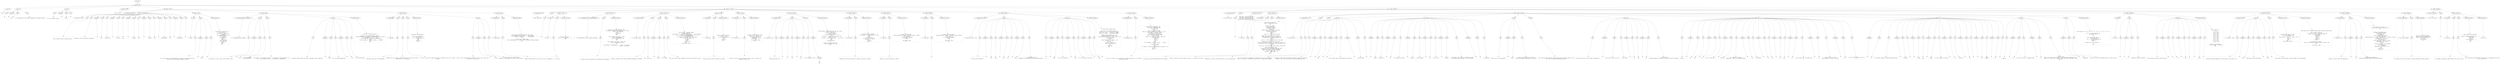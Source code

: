 digraph lpegNode {

node [fontname=Helvetica]
edge [style=dashed]

doc_0 [label="doc - 647"]


doc_0 -> { section_1}
{rank=same; section_1}

section_1 [label="section: 1-602"]


// END RANK doc_0

section_1 -> { header_2 prose_3 prose_4 codeblock_5 section_6 section_7 section_8 section_9}
{rank=same; header_2 prose_3 prose_4 codeblock_5 section_6 section_7 section_8 section_9}

header_2 [label="1 : Core"]

prose_3 [label="prose"]

prose_4 [label="prose"]

codeblock_5 [label="code block 8-10"]

section_6 [label="section: 13-94"]

section_7 [label="section: 111-322"]

section_8 [label="section: 360-588"]

section_9 [label="section: 603-605"]


// END RANK section_1

header_2 -> leaf_10
leaf_10  [color=Gray,shape=rectangle,fontname=Inconsolata,label="* Core"]
// END RANK header_2

prose_3 -> { raw_11 prespace_12 literal_13 raw_14}
{rank=same; raw_11 prespace_12 literal_13 raw_14}

raw_11 [label="raw"]

prespace_12 [label="prespace"]

literal_13 [label="literal"]

raw_14 [label="raw"]


// END RANK prose_3

raw_11 -> leaf_15
leaf_15  [color=Gray,shape=rectangle,fontname=Inconsolata,label="
"]
// END RANK raw_11

prespace_12 -> leaf_16
leaf_16  [color=Gray,shape=rectangle,fontname=Inconsolata,label=""]
// END RANK prespace_12

literal_13 -> leaf_17
leaf_17  [color=Gray,shape=rectangle,fontname=Inconsolata,label="core"]
// END RANK literal_13

raw_14 -> leaf_18
leaf_18  [color=Gray,shape=rectangle,fontname=Inconsolata,label=" is for tampering with the global namespace and standard libraries.
"]
// END RANK raw_14

prose_4 -> { raw_19 prespace_20 literal_21 raw_22}
{rank=same; raw_19 prespace_20 literal_21 raw_22}

raw_19 [label="raw"]

prespace_20 [label="prespace"]

literal_21 [label="literal"]

raw_22 [label="raw"]


// END RANK prose_4

raw_19 -> leaf_23
leaf_23  [color=Gray,shape=rectangle,fontname=Inconsolata,label="
It will eventually land in"]
// END RANK raw_19

prespace_20 -> leaf_24
leaf_24  [color=Gray,shape=rectangle,fontname=Inconsolata,label=" "]
// END RANK prespace_20

literal_21 -> leaf_25
leaf_25  [color=Gray,shape=rectangle,fontname=Inconsolata,label="pylon"]
// END RANK literal_21

raw_22 -> leaf_26
leaf_26  [color=Gray,shape=rectangle,fontname=Inconsolata,label=".
"]
// END RANK raw_22

codeblock_5 -> leaf_27
leaf_27  [color=Gray,shape=rectangle,fontname=Inconsolata,label="local core = {}"]
// END RANK codeblock_5

section_6 -> { header_28 prose_29 prose_30 section_31 section_32 section_33 section_34}
{rank=same; header_28 prose_29 prose_30 section_31 section_32 section_33 section_34}

header_28 [label="2 : Meta Object Protocol"]

prose_29 [label="prose"]

prose_30 [label="prose"]

section_31 [label="section: 20-44"]

section_32 [label="section: 45-68"]

section_33 [label="section: 69-94"]

section_34 [label="section: 95-110"]


// END RANK section_6

header_28 -> leaf_35
leaf_35  [color=Gray,shape=rectangle,fontname=Inconsolata,label="** Meta Object Protocol"]
// END RANK header_28

prose_29 -> { raw_36}
{rank=same; raw_36}

raw_36 [label="raw"]


// END RANK prose_29

raw_36 -> leaf_37
leaf_37  [color=Gray,shape=rectangle,fontname=Inconsolata,label="

This is where we start to design Cluster.
"]
// END RANK raw_36

prose_30 -> { raw_38 prespace_39 literal_40 raw_41 prespace_42 literal_43 raw_44 prespace_45 literal_46 raw_47 prespace_48 literal_49 raw_50 prespace_51 literal_52 raw_53 prespace_54 literal_55 raw_56}
{rank=same; raw_38 prespace_39 literal_40 raw_41 prespace_42 literal_43 raw_44 prespace_45 literal_46 raw_47 prespace_48 literal_49 raw_50 prespace_51 literal_52 raw_53 prespace_54 literal_55 raw_56}

raw_38 [label="raw"]

prespace_39 [label="prespace"]

literal_40 [label="literal"]

raw_41 [label="raw"]

prespace_42 [label="prespace"]

literal_43 [label="literal"]

raw_44 [label="raw"]

prespace_45 [label="prespace"]

literal_46 [label="literal"]

raw_47 [label="raw"]

prespace_48 [label="prespace"]

literal_49 [label="literal"]

raw_50 [label="raw"]

prespace_51 [label="prespace"]

literal_52 [label="literal"]

raw_53 [label="raw"]

prespace_54 [label="prespace"]

literal_55 [label="literal"]

raw_56 [label="raw"]


// END RANK prose_30

raw_38 -> leaf_57
leaf_57  [color=Gray,shape=rectangle,fontname=Inconsolata,label="
We shorten a few of the common Lua keywords:"]
// END RANK raw_38

prespace_39 -> leaf_58
leaf_58  [color=Gray,shape=rectangle,fontname=Inconsolata,label=" "]
// END RANK prespace_39

literal_40 -> leaf_59
leaf_59  [color=Gray,shape=rectangle,fontname=Inconsolata,label="coro"]
// END RANK literal_40

raw_41 -> leaf_60
leaf_60  [color=Gray,shape=rectangle,fontname=Inconsolata,label=" rather than"]
// END RANK raw_41

prespace_42 -> leaf_61
leaf_61  [color=Gray,shape=rectangle,fontname=Inconsolata,label=" "]
// END RANK prespace_42

literal_43 -> leaf_62
leaf_62  [color=Gray,shape=rectangle,fontname=Inconsolata,label="coroutine"]
// END RANK literal_43

raw_44 -> leaf_63
leaf_63  [color=Gray,shape=rectangle,fontname=Inconsolata,label=",
and"]
// END RANK raw_44

prespace_45 -> leaf_64
leaf_64  [color=Gray,shape=rectangle,fontname=Inconsolata,label=" "]
// END RANK prespace_45

literal_46 -> leaf_65
leaf_65  [color=Gray,shape=rectangle,fontname=Inconsolata,label="getmeta"]
// END RANK literal_46

raw_47 -> leaf_66
leaf_66  [color=Gray,shape=rectangle,fontname=Inconsolata,label=" and"]
// END RANK raw_47

prespace_48 -> leaf_67
leaf_67  [color=Gray,shape=rectangle,fontname=Inconsolata,label=" "]
// END RANK prespace_48

literal_49 -> leaf_68
leaf_68  [color=Gray,shape=rectangle,fontname=Inconsolata,label="setmeta"]
// END RANK literal_49

raw_50 -> leaf_69
leaf_69  [color=Gray,shape=rectangle,fontname=Inconsolata,label=" over"]
// END RANK raw_50

prespace_51 -> leaf_70
leaf_70  [color=Gray,shape=rectangle,fontname=Inconsolata,label=" "]
// END RANK prespace_51

literal_52 -> leaf_71
leaf_71  [color=Gray,shape=rectangle,fontname=Inconsolata,label="getmetatable"]
// END RANK literal_52

raw_53 -> leaf_72
leaf_72  [color=Gray,shape=rectangle,fontname=Inconsolata,label=" and"]
// END RANK raw_53

prespace_54 -> leaf_73
leaf_73  [color=Gray,shape=rectangle,fontname=Inconsolata,label=" "]
// END RANK prespace_54

literal_55 -> leaf_74
leaf_74  [color=Gray,shape=rectangle,fontname=Inconsolata,label="setmetatable"]
// END RANK literal_55

raw_56 -> leaf_75
leaf_75  [color=Gray,shape=rectangle,fontname=Inconsolata,label=".
"]
// END RANK raw_56

section_31 -> { header_76 prose_77 codeblock_78}
{rank=same; header_76 prose_77 codeblock_78}

header_76 [label="3 : meta"]

prose_77 [label="prose"]

codeblock_78 [label="code block 25-42"]


// END RANK section_31

header_76 -> leaf_79
leaf_79  [color=Gray,shape=rectangle,fontname=Inconsolata,label="*** meta"]
// END RANK header_76

prose_77 -> { raw_80 prespace_81 literal_82 raw_83}
{rank=same; raw_80 prespace_81 literal_82 raw_83}

raw_80 [label="raw"]

prespace_81 [label="prespace"]

literal_82 [label="literal"]

raw_83 [label="raw"]


// END RANK prose_77

raw_80 -> leaf_84
leaf_84  [color=Gray,shape=rectangle,fontname=Inconsolata,label="

In my code there is a repeated pattern of use that is basic enough that I'm
entering it into the global namespace as simple"]
// END RANK raw_80

prespace_81 -> leaf_85
leaf_85  [color=Gray,shape=rectangle,fontname=Inconsolata,label=" "]
// END RANK prespace_81

literal_82 -> leaf_86
leaf_86  [color=Gray,shape=rectangle,fontname=Inconsolata,label="meta"]
// END RANK literal_82

raw_83 -> leaf_87
leaf_87  [color=Gray,shape=rectangle,fontname=Inconsolata,label=".
"]
// END RANK raw_83

codeblock_78 -> leaf_88
leaf_88  [color=Gray,shape=rectangle,fontname=Inconsolata,label="function core.meta(MT, tab)
   tab = tab or {}
   if MT and MT.__index then
      -- inherit
      return setmetatable(tab, MT)
   elseif MT then
      -- decorate
      MT.__index = MT
      return MT
   else
      -- new metatable
      local _M = tab
      _M.__index = _M
      return _M
   end
end"]
// END RANK codeblock_78

section_32 -> { header_89 prose_90 prose_91 prose_92 codeblock_93}
{rank=same; header_89 prose_90 prose_91 prose_92 codeblock_93}

header_89 [label="3 : hasmetamethod(tab, mmethod)"]

prose_90 [label="prose"]

prose_91 [label="prose"]

prose_92 [label="prose"]

codeblock_93 [label="code block 56-67"]


// END RANK section_32

header_89 -> leaf_94
leaf_94  [color=Gray,shape=rectangle,fontname=Inconsolata,label="*** hasmetamethod(tab, mmethod)"]
// END RANK header_89

prose_90 -> { raw_95 prespace_96 literal_97 raw_98}
{rank=same; raw_95 prespace_96 literal_97 raw_98}

raw_95 [label="raw"]

prespace_96 [label="prespace"]

literal_97 [label="literal"]

raw_98 [label="raw"]


// END RANK prose_90

raw_95 -> leaf_99
leaf_99  [color=Gray,shape=rectangle,fontname=Inconsolata,label="

The function of this is clear: given a table, return"]
// END RANK raw_95

prespace_96 -> leaf_100
leaf_100  [color=Gray,shape=rectangle,fontname=Inconsolata,label=" "]
// END RANK prespace_96

literal_97 -> leaf_101
leaf_101  [color=Gray,shape=rectangle,fontname=Inconsolata,label="true"]
// END RANK literal_97

raw_98 -> leaf_102
leaf_102  [color=Gray,shape=rectangle,fontname=Inconsolata,label=" if it can receive
a given metamethod.
"]
// END RANK raw_98

prose_91 -> { raw_103}
{rank=same; raw_103}

raw_103 [label="raw"]


// END RANK prose_91

raw_103 -> leaf_104
leaf_104  [color=Gray,shape=rectangle,fontname=Inconsolata,label="
The question is, how magical to make it. I'm going with \"slightly magical\" for
now.  You can leave off the \"__\" in checking for a metamethod.
"]
// END RANK raw_103

prose_92 -> { raw_105 prespace_106 literal_107 raw_108 prespace_109 literal_110 raw_111}
{rank=same; raw_105 prespace_106 literal_107 raw_108 prespace_109 literal_110 raw_111}

raw_105 [label="raw"]

prespace_106 [label="prespace"]

literal_107 [label="literal"]

raw_108 [label="raw"]

prespace_109 [label="prespace"]

literal_110 [label="literal"]

raw_111 [label="raw"]


// END RANK prose_92

raw_105 -> leaf_112
leaf_112  [color=Gray,shape=rectangle,fontname=Inconsolata,label="
A successful lookup returns the result, presumable truthy, otherwise"]
// END RANK raw_105

prespace_106 -> leaf_113
leaf_113  [color=Gray,shape=rectangle,fontname=Inconsolata,label=" "]
// END RANK prespace_106

literal_107 -> leaf_114
leaf_114  [color=Gray,shape=rectangle,fontname=Inconsolata,label="false"]
// END RANK literal_107

raw_108 -> leaf_115
leaf_115  [color=Gray,shape=rectangle,fontname=Inconsolata,label="
for a non-table argument and"]
// END RANK raw_108

prespace_109 -> leaf_116
leaf_116  [color=Gray,shape=rectangle,fontname=Inconsolata,label=" "]
// END RANK prespace_109

literal_110 -> leaf_117
leaf_117  [color=Gray,shape=rectangle,fontname=Inconsolata,label="nil"]
// END RANK literal_110

raw_111 -> leaf_118
leaf_118  [color=Gray,shape=rectangle,fontname=Inconsolata,label=" for a failed lookup.
"]
// END RANK raw_111

codeblock_93 -> leaf_119
leaf_119  [color=Gray,shape=rectangle,fontname=Inconsolata,label="local sub = assert(string.sub)

function core.hasmetamethod(tab, mmethod)
   assert(type(mmethod) == \"string\", \"metamethod must be a string\")
   if sub(mmethod,1,2) == \"__\" then
      return type(tab) == \"table\" and tab[mmethod]
   else
      return type(tab) == \"table\" and tab[\"__\" ..mmethod]
   end
end"]
// END RANK codeblock_93

section_33 -> { header_120 prose_121 prose_122 prose_123 codeblock_124 prose_125}
{rank=same; header_120 prose_121 prose_122 prose_123 codeblock_124 prose_125}

header_120 [label="3 : endow(Meta)"]

prose_121 [label="prose"]

prose_122 [label="prose"]

prose_123 [label="prose"]

codeblock_124 [label="code block 79-89"]

prose_125 [label="prose"]


// END RANK section_33

header_120 -> leaf_126
leaf_126  [color=Gray,shape=rectangle,fontname=Inconsolata,label="*** endow(Meta)"]
// END RANK header_120

prose_121 -> { raw_127}
{rank=same; raw_127}

raw_127 [label="raw"]


// END RANK prose_121

raw_127 -> leaf_128
leaf_128  [color=Gray,shape=rectangle,fontname=Inconsolata,label="

Performs a thick copy of the metatable.
"]
// END RANK raw_127

prose_122 -> { raw_129}
{rank=same; raw_129}

raw_129 [label="raw"]


// END RANK prose_122

raw_129 -> leaf_130
leaf_130  [color=Gray,shape=rectangle,fontname=Inconsolata,label="
Because this will include __index and the like, this folds an level of
indirection out of inheritance.
"]
// END RANK raw_129

prose_123 -> { raw_131}
{rank=same; raw_131}

raw_131 [label="raw"]


// END RANK prose_123

raw_131 -> leaf_132
leaf_132  [color=Gray,shape=rectangle,fontname=Inconsolata,label="
I plan to use this with Nodes when I make a single base class for a complex
Grammar.
"]
// END RANK raw_131

codeblock_124 -> leaf_133
leaf_133  [color=Gray,shape=rectangle,fontname=Inconsolata,label="local pairs = assert(pairs)

function core.endow(Meta)
   local MC = {}
   for k, v in pairs(Meta) do
      MC[k] = v
   end
   return MC
end"]
// END RANK codeblock_124

prose_125 -> { raw_134 prespace_135 literal_136 raw_137}
{rank=same; raw_134 prespace_135 literal_136 raw_137}

raw_134 [label="raw"]

prespace_135 [label="prespace"]

literal_136 [label="literal"]

raw_137 [label="raw"]


// END RANK prose_125

raw_134 -> leaf_138
leaf_138  [color=Gray,shape=rectangle,fontname=Inconsolata,label="
That's just a shallow clone, the subtlety is that if the __index was a
self-table, it now points to"]
// END RANK raw_134

prespace_135 -> leaf_139
leaf_139  [color=Gray,shape=rectangle,fontname=Inconsolata,label=" "]
// END RANK prespace_135

literal_136 -> leaf_140
leaf_140  [color=Gray,shape=rectangle,fontname=Inconsolata,label="Meta"]
// END RANK literal_136

raw_137 -> leaf_141
leaf_141  [color=Gray,shape=rectangle,fontname=Inconsolata,label=", while if Meta was created through
endowment or inheritance it's now out of the picture.
"]
// END RANK raw_137

section_34 -> { header_142 prose_143 codeblock_144}
{rank=same; header_142 prose_143 codeblock_144}

header_142 [label="3 : readOnly(tab)"]

prose_143 [label="prose"]

codeblock_144 [label="code block 99-108"]


// END RANK section_34

header_142 -> leaf_145
leaf_145  [color=Gray,shape=rectangle,fontname=Inconsolata,label="*** readOnly(tab)"]
// END RANK header_142

prose_143 -> { raw_146}
{rank=same; raw_146}

raw_146 [label="raw"]


// END RANK prose_143

raw_146 -> leaf_147
leaf_147  [color=Gray,shape=rectangle,fontname=Inconsolata,label="

Makes a table read-only, will throw an error if assigned to.
"]
// END RANK raw_146

codeblock_144 -> leaf_148
leaf_148  [color=Gray,shape=rectangle,fontname=Inconsolata,label="local function RO_M__newindex(tab, key, value)
   error(\"attempt to write value `\" .. tostring(value)
         .. \"` to read-only table slot `.\" .. tostring(key) .. \"`\")
end

function core.readOnly(tab)
   return setmetatable({}, {__index = tab, __newindex = RO_M__newindex})
end"]
// END RANK codeblock_144

section_7 -> { header_149 prose_150 section_151 section_152 section_153 section_154 section_155 section_156 section_157 section_158 section_159 section_160 section_161}
{rank=same; header_149 prose_150 section_151 section_152 section_153 section_154 section_155 section_156 section_157 section_158 section_159 section_160 section_161}

header_149 [label="2 : Table extensions"]

prose_150 [label="prose"]

section_151 [label="section: 113-123"]

section_152 [label="section: 124-152"]

section_153 [label="section: 153-178"]

section_154 [label="section: 179-193"]

section_155 [label="section: 194-210"]

section_156 [label="section: 211-239"]

section_157 [label="section: 240-257"]

section_158 [label="section: 258-274"]

section_159 [label="section: 275-289"]

section_160 [label="section: 290-322"]

section_161 [label="section: 323-359"]


// END RANK section_7

header_149 -> leaf_162
leaf_162  [color=Gray,shape=rectangle,fontname=Inconsolata,label="** Table extensions"]
// END RANK header_149

prose_150 -> { raw_163}
{rank=same; raw_163}

raw_163 [label="raw"]


// END RANK prose_150

raw_163 -> leaf_164
leaf_164  [color=Gray,shape=rectangle,fontname=Inconsolata,label="
"]
// END RANK raw_163

section_151 -> { header_165 prose_166 codeblock_167}
{rank=same; header_165 prose_166 codeblock_167}

header_165 [label="3 : pack(...)"]

prose_166 [label="prose"]

codeblock_167 [label="code block 117-121"]


// END RANK section_151

header_165 -> leaf_168
leaf_168  [color=Gray,shape=rectangle,fontname=Inconsolata,label="*** pack(...)"]
// END RANK header_165

prose_166 -> { raw_169}
{rank=same; raw_169}

raw_169 [label="raw"]


// END RANK prose_166

raw_169 -> leaf_170
leaf_170  [color=Gray,shape=rectangle,fontname=Inconsolata,label="

A 5.2 shim.
"]
// END RANK raw_169

codeblock_167 -> leaf_171
leaf_171  [color=Gray,shape=rectangle,fontname=Inconsolata,label="function core.pack(...)
   return { n = select('#', ...), ... }
end"]
// END RANK codeblock_167

section_152 -> { header_172 prose_173 codeblock_174}
{rank=same; header_172 prose_173 codeblock_174}

header_172 [label="3 : hasfield(field, tab) & hasfield.field(tab)"]

prose_173 [label="prose"]

codeblock_174 [label="code block 129-150"]


// END RANK section_152

header_172 -> leaf_175
leaf_175  [color=Gray,shape=rectangle,fontname=Inconsolata,label="*** hasfield(field, tab) & hasfield.field(tab)"]
// END RANK header_172

prose_173 -> { raw_176}
{rank=same; raw_176}

raw_176 [label="raw"]


// END RANK prose_173

raw_176 -> leaf_177
leaf_177  [color=Gray,shape=rectangle,fontname=Inconsolata,label="


A nicety which can be used both for predication and assignment.
"]
// END RANK raw_176

codeblock_174 -> leaf_178
leaf_178  [color=Gray,shape=rectangle,fontname=Inconsolata,label="local function _hasfield(field, tab)
   if type(tab) == \"table\" and tab[field] ~= nil then
      return true, tab[field]
   else
      return false
   end
end

local function _hf__index(_, field)
   return function(tab)
      return _hasfield(field, tab)
   end
end

local function _hf__call(_, field, tab)
   return _hasfield(field, tab)
end

core.hasfield = setmetatable({}, { __index = _hf__index,
                                   __call  = _hf__call })"]
// END RANK codeblock_174

section_153 -> { header_179 prose_180 prose_181 prose_182 codeblock_183}
{rank=same; header_179 prose_180 prose_181 prose_182 codeblock_183}

header_179 [label="3 : clone(tab, depth)"]

prose_180 [label="prose"]

prose_181 [label="prose"]

prose_182 [label="prose"]

codeblock_183 [label="code block 161-176"]


// END RANK section_153

header_179 -> leaf_184
leaf_184  [color=Gray,shape=rectangle,fontname=Inconsolata,label="*** clone(tab, depth)"]
// END RANK header_179

prose_180 -> { raw_185}
{rank=same; raw_185}

raw_185 [label="raw"]


// END RANK prose_180

raw_185 -> leaf_186
leaf_186  [color=Gray,shape=rectangle,fontname=Inconsolata,label="

Performs a shallow clone of table, attaching metatable if available.
"]
// END RANK raw_185

prose_181 -> { raw_187 prespace_188 literal_189 raw_190}
{rank=same; raw_187 prespace_188 literal_189 raw_190}

raw_187 [label="raw"]

prespace_188 [label="prespace"]

literal_189 [label="literal"]

raw_190 [label="raw"]


// END RANK prose_181

raw_187 -> leaf_191
leaf_191  [color=Gray,shape=rectangle,fontname=Inconsolata,label="
Will recurse to"]
// END RANK raw_187

prespace_188 -> leaf_192
leaf_192  [color=Gray,shape=rectangle,fontname=Inconsolata,label=" "]
// END RANK prespace_188

literal_189 -> leaf_193
leaf_193  [color=Gray,shape=rectangle,fontname=Inconsolata,label="depth"]
// END RANK literal_189

raw_190 -> leaf_194
leaf_194  [color=Gray,shape=rectangle,fontname=Inconsolata,label=" if provided.
"]
// END RANK raw_190

prose_182 -> { raw_195}
{rank=same; raw_195}

raw_195 [label="raw"]


// END RANK prose_182

raw_195 -> leaf_196
leaf_196  [color=Gray,shape=rectangle,fontname=Inconsolata,label="
This will unroll circular references, which may not be what you want.
"]
// END RANK raw_195

codeblock_183 -> leaf_197
leaf_197  [color=Gray,shape=rectangle,fontname=Inconsolata,label="local function _clone(tab, depth)
   depth = depth or 1
   assert(depth > 0, \"depth must be positive \" .. tostring(depth))
   local _M = getmetatable(tab)
   local clone = _M and setmetatable({}, _M) or {}
   for k,v in pairs(tab) do
      if depth > 1 and type(v) == \"table\" then
        v = _clone(v, depth - 1)
      end
      clone[k] = v
   end
   return clone
end
core.clone = _clone"]
// END RANK codeblock_183

section_154 -> { header_198 prose_199 codeblock_200}
{rank=same; header_198 prose_199 codeblock_200}

header_198 [label="3 : arrayof(tab)"]

prose_199 [label="prose"]

codeblock_200 [label="code block 183-191"]


// END RANK section_154

header_198 -> leaf_201
leaf_201  [color=Gray,shape=rectangle,fontname=Inconsolata,label="*** arrayof(tab)"]
// END RANK header_198

prose_199 -> { raw_202}
{rank=same; raw_202}

raw_202 [label="raw"]


// END RANK prose_199

raw_202 -> leaf_203
leaf_203  [color=Gray,shape=rectangle,fontname=Inconsolata,label="

Clones and returns the array portion of a table.
"]
// END RANK raw_202

codeblock_200 -> leaf_204
leaf_204  [color=Gray,shape=rectangle,fontname=Inconsolata,label="function core.arrayof(tab)
   local arr = {}
   for i,v in ipairs(tab) do
      arr[i] = v
   end
   return arr
end"]
// END RANK codeblock_200

section_155 -> { header_205 prose_206 codeblock_207}
{rank=same; header_205 prose_206 codeblock_207}

header_205 [label="3 : collect(iter, ...)"]

prose_206 [label="prose"]

codeblock_207 [label="code block 199-208"]


// END RANK section_155

header_205 -> leaf_208
leaf_208  [color=Gray,shape=rectangle,fontname=Inconsolata,label="*** collect(iter, ...)"]
// END RANK header_205

prose_206 -> { raw_209}
{rank=same; raw_209}

raw_209 [label="raw"]


// END RANK prose_206

raw_209 -> leaf_210
leaf_210  [color=Gray,shape=rectangle,fontname=Inconsolata,label="

  Collects and returns up to two tables of values, given an iterator and
arguments to pass to it.
"]
// END RANK raw_209

codeblock_207 -> leaf_211
leaf_211  [color=Gray,shape=rectangle,fontname=Inconsolata,label="function core.collect(iter, tab)
   local k_tab, v_tab = {}, {}
   for k, v in iter(tab) do
      k_tab[#k_tab + 1] = k
      v_tab[#v_tab + 1] = v
   end
   return k_tab, v_tab
end"]
// END RANK codeblock_207

section_156 -> { header_212 prose_213 structure_214 codeblock_215}
{rank=same; header_212 prose_213 structure_214 codeblock_215}

header_212 [label="3 : select(tab, key)"]

prose_213 [label="prose"]

structure_214 [label="structure"]

codeblock_215 [label="code block 219-237"]


// END RANK section_156

header_212 -> leaf_216
leaf_216  [color=Gray,shape=rectangle,fontname=Inconsolata,label="*** select(tab, key)"]
// END RANK header_212

prose_213 -> { raw_217 prespace_218 literal_219 raw_220 prespace_221 literal_222 raw_223}
{rank=same; raw_217 prespace_218 literal_219 raw_220 prespace_221 literal_222 raw_223}

raw_217 [label="raw"]

prespace_218 [label="prespace"]

literal_219 [label="literal"]

raw_220 [label="raw"]

prespace_221 [label="prespace"]

literal_222 [label="literal"]

raw_223 [label="raw"]


// END RANK prose_213

raw_217 -> leaf_224
leaf_224  [color=Gray,shape=rectangle,fontname=Inconsolata,label="

Recursively return all"]
// END RANK raw_217

prespace_218 -> leaf_225
leaf_225  [color=Gray,shape=rectangle,fontname=Inconsolata,label=" "]
// END RANK prespace_218

literal_219 -> leaf_226
leaf_226  [color=Gray,shape=rectangle,fontname=Inconsolata,label="v"]
// END RANK literal_219

raw_220 -> leaf_227
leaf_227  [color=Gray,shape=rectangle,fontname=Inconsolata,label=" for"]
// END RANK raw_220

prespace_221 -> leaf_228
leaf_228  [color=Gray,shape=rectangle,fontname=Inconsolata,label=" "]
// END RANK prespace_221

literal_222 -> leaf_229
leaf_229  [color=Gray,shape=rectangle,fontname=Inconsolata,label="key"]
// END RANK literal_222

raw_223 -> leaf_230
leaf_230  [color=Gray,shape=rectangle,fontname=Inconsolata,label=" in all subtables of tab.
"]
// END RANK raw_223

structure_214 -> { hashline_231}
{rank=same; hashline_231}

hashline_231 [label="hashline"]


// END RANK structure_214

hashline_231 -> { hashtag_232}
{rank=same; hashtag_232}

hashtag_232 [label="hashtag"]


// END RANK hashline_231

hashtag_232 -> leaf_233
leaf_233  [color=Gray,shape=rectangle,fontname=Inconsolata,label="NB"]
// END RANK hashtag_232

codeblock_215 -> leaf_234
leaf_234  [color=Gray,shape=rectangle,fontname=Inconsolata,label="local function _select(collection, tab, key, cycle)
   cycle = cycle or {}
   for k,v in pairs(tab) do
      if key == k then
         collection[#collection + 1] = v
      end
      if type(v) == \"table\" and not cycle[v] then
         cycle[v] = true
         collection = _select(collection, v, key, cycle)
      end
   end
   return collection
end

function core.select(tab, key)
   return _select({}, tab, key)
end"]
// END RANK codeblock_215

section_157 -> { header_235 prose_236 codeblock_237}
{rank=same; header_235 prose_236 codeblock_237}

header_235 [label="3 : reverse(tab)"]

prose_236 [label="prose"]

codeblock_237 [label="code block 244-255"]


// END RANK section_157

header_235 -> leaf_238
leaf_238  [color=Gray,shape=rectangle,fontname=Inconsolata,label="*** reverse(tab)"]
// END RANK header_235

prose_236 -> { raw_239}
{rank=same; raw_239}

raw_239 [label="raw"]


// END RANK prose_236

raw_239 -> leaf_240
leaf_240  [color=Gray,shape=rectangle,fontname=Inconsolata,label="

Reverses (only) the array portion of a table, returning a new table.
"]
// END RANK raw_239

codeblock_237 -> leaf_241
leaf_241  [color=Gray,shape=rectangle,fontname=Inconsolata,label="function core.reverse(tab)
   if type(tab) ~= \"table\" or #tab == 0 then
      return {}
   end
   local bat = {}
   for i,v in ipairs(tab) do
      bat[#tab - i + 1] = v
   end
   return bat
end"]
// END RANK codeblock_237

section_158 -> { header_242 prose_243 codeblock_244}
{rank=same; header_242 prose_243 codeblock_244}

header_242 [label="3 : keys(tab)"]

prose_243 [label="prose"]

codeblock_244 [label="code block 262-272"]


// END RANK section_158

header_242 -> leaf_245
leaf_245  [color=Gray,shape=rectangle,fontname=Inconsolata,label="*** keys(tab)"]
// END RANK header_242

prose_243 -> { raw_246}
{rank=same; raw_246}

raw_246 [label="raw"]


// END RANK prose_243

raw_246 -> leaf_247
leaf_247  [color=Gray,shape=rectangle,fontname=Inconsolata,label="

Returns an array of the keys of a table.
"]
// END RANK raw_246

codeblock_244 -> leaf_248
leaf_248  [color=Gray,shape=rectangle,fontname=Inconsolata,label="function core.keys(tab)
   assert(type(tab) == \"table\", \"keys must receive a table\")
   local keys = {}
   for k, _ in pairs(tab) do
      keys[#keys + 1] = k
   end

   return keys, #keys
end"]
// END RANK codeblock_244

section_159 -> { header_249 prose_250 codeblock_251}
{rank=same; header_249 prose_250 codeblock_251}

header_249 [label="3 : values(tab)"]

prose_250 [label="prose"]

codeblock_251 [label="code block 277-287"]


// END RANK section_159

header_249 -> leaf_252
leaf_252  [color=Gray,shape=rectangle,fontname=Inconsolata,label="*** values(tab)"]
// END RANK header_249

prose_250 -> { raw_253}
{rank=same; raw_253}

raw_253 [label="raw"]


// END RANK prose_250

raw_253 -> leaf_254
leaf_254  [color=Gray,shape=rectangle,fontname=Inconsolata,label="
"]
// END RANK raw_253

codeblock_251 -> leaf_255
leaf_255  [color=Gray,shape=rectangle,fontname=Inconsolata,label="function core.values(tab)
   assert(type(tab) == \"table\", \"vals must receive a table\")
   local vals = {}
   for _, v in pairs(tab) do
      vals[#vals + 1] = v
   end

   return vals, #vals
end"]
// END RANK codeblock_251

section_160 -> { header_256 prose_257 prose_258 codeblock_259}
{rank=same; header_256 prose_257 prose_258 codeblock_259}

header_256 [label="3 : splice(tab, index, into)"]

prose_257 [label="prose"]

prose_258 [label="prose"]

codeblock_259 [label="code block 298-321"]


// END RANK section_160

header_256 -> leaf_260
leaf_260  [color=Gray,shape=rectangle,fontname=Inconsolata,label="*** splice(tab, index, into)"]
// END RANK header_256

prose_257 -> { raw_261 prespace_262 literal_263 raw_264 prespace_265 literal_266 raw_267 prespace_268 literal_269 raw_270}
{rank=same; raw_261 prespace_262 literal_263 raw_264 prespace_265 literal_266 raw_267 prespace_268 literal_269 raw_270}

raw_261 [label="raw"]

prespace_262 [label="prespace"]

literal_263 [label="literal"]

raw_264 [label="raw"]

prespace_265 [label="prespace"]

literal_266 [label="literal"]

raw_267 [label="raw"]

prespace_268 [label="prespace"]

literal_269 [label="literal"]

raw_270 [label="raw"]


// END RANK prose_257

raw_261 -> leaf_271
leaf_271  [color=Gray,shape=rectangle,fontname=Inconsolata,label="

Puts the full contents of"]
// END RANK raw_261

prespace_262 -> leaf_272
leaf_272  [color=Gray,shape=rectangle,fontname=Inconsolata,label=" "]
// END RANK prespace_262

literal_263 -> leaf_273
leaf_273  [color=Gray,shape=rectangle,fontname=Inconsolata,label="into"]
// END RANK literal_263

raw_264 -> leaf_274
leaf_274  [color=Gray,shape=rectangle,fontname=Inconsolata,label=" into"]
// END RANK raw_264

prespace_265 -> leaf_275
leaf_275  [color=Gray,shape=rectangle,fontname=Inconsolata,label=" "]
// END RANK prespace_265

literal_266 -> leaf_276
leaf_276  [color=Gray,shape=rectangle,fontname=Inconsolata,label="tab"]
// END RANK literal_266

raw_267 -> leaf_277
leaf_277  [color=Gray,shape=rectangle,fontname=Inconsolata,label=" at"]
// END RANK raw_267

prespace_268 -> leaf_278
leaf_278  [color=Gray,shape=rectangle,fontname=Inconsolata,label=" "]
// END RANK prespace_268

literal_269 -> leaf_279
leaf_279  [color=Gray,shape=rectangle,fontname=Inconsolata,label="index"]
// END RANK literal_269

raw_270 -> leaf_280
leaf_280  [color=Gray,shape=rectangle,fontname=Inconsolata,label=".  The argument order is
compatible with existing functions and method syntax.
"]
// END RANK raw_270

prose_258 -> { raw_281 prespace_282 literal_283 raw_284 prespace_285 literal_286 raw_287 prespace_288 literal_289 raw_290}
{rank=same; raw_281 prespace_282 literal_283 raw_284 prespace_285 literal_286 raw_287 prespace_288 literal_289 raw_290}

raw_281 [label="raw"]

prespace_282 [label="prespace"]

literal_283 [label="literal"]

raw_284 [label="raw"]

prespace_285 [label="prespace"]

literal_286 [label="literal"]

raw_287 [label="raw"]

prespace_288 [label="prespace"]

literal_289 [label="literal"]

raw_290 [label="raw"]


// END RANK prose_258

raw_281 -> leaf_291
leaf_291  [color=Gray,shape=rectangle,fontname=Inconsolata,label="
if"]
// END RANK raw_281

prespace_282 -> leaf_292
leaf_292  [color=Gray,shape=rectangle,fontname=Inconsolata,label=" "]
// END RANK prespace_282

literal_283 -> leaf_293
leaf_293  [color=Gray,shape=rectangle,fontname=Inconsolata,label="index"]
// END RANK literal_283

raw_284 -> leaf_294
leaf_294  [color=Gray,shape=rectangle,fontname=Inconsolata,label=" is nil, the contents of"]
// END RANK raw_284

prespace_285 -> leaf_295
leaf_295  [color=Gray,shape=rectangle,fontname=Inconsolata,label=" "]
// END RANK prespace_285

literal_286 -> leaf_296
leaf_296  [color=Gray,shape=rectangle,fontname=Inconsolata,label="into"]
// END RANK literal_286

raw_287 -> leaf_297
leaf_297  [color=Gray,shape=rectangle,fontname=Inconsolata,label=" will be inserted at the end of"]
// END RANK raw_287

prespace_288 -> leaf_298
leaf_298  [color=Gray,shape=rectangle,fontname=Inconsolata,label=""]
// END RANK prespace_288

literal_289 -> leaf_299
leaf_299  [color=Gray,shape=rectangle,fontname=Inconsolata,label="tab"]
// END RANK literal_289

raw_290 -> leaf_300
leaf_300  [color=Gray,shape=rectangle,fontname=Inconsolata,label="
"]
// END RANK raw_290

codeblock_259 -> leaf_301
leaf_301  [color=Gray,shape=rectangle,fontname=Inconsolata,label="local insert = table.insert

local sp_er = \"table<core>.splice: \"
local _e_1 = sp_er .. \"$1 must be a table\"
local _e_2 = sp_er .. \"$2 must be a number\"
local _e_3 = sp_er .. \"$3 must be a table\"

function core.splice(tab, idx, into)
   assert(type(tab) == \"table\", _e_1)
   assert(type(idx) == \"number\" or idx == nil, _e_2)
   if idx == nil then
      idx = #tab + 1
   end
   assert(type(into) == \"table\", _e_3)
    idx = idx - 1
    local i = 1
    for j = 1, #into do
        insert(tab,i+idx,into[j])
        i = i + 1
    end
    return tab
end"]
// END RANK codeblock_259

section_161 -> { header_302 prose_303 codeblock_304}
{rank=same; header_302 prose_303 codeblock_304}

header_302 [label="3 : safeget(tab, key)"]

prose_303 [label="prose"]

codeblock_304 [label="code block 328-357"]


// END RANK section_161

header_302 -> leaf_305
leaf_305  [color=Gray,shape=rectangle,fontname=Inconsolata,label="*** safeget(tab, key)"]
// END RANK header_302

prose_303 -> { raw_306}
{rank=same; raw_306}

raw_306 [label="raw"]


// END RANK prose_303

raw_306 -> leaf_307
leaf_307  [color=Gray,shape=rectangle,fontname=Inconsolata,label="

This will retrieve a value, given a key, without causing errors if the table
has been made strict.
"]
// END RANK raw_306

codeblock_304 -> leaf_308
leaf_308  [color=Gray,shape=rectangle,fontname=Inconsolata,label="function core.safeget(tab, key)
   local val = rawget(tab, key)
   if val ~= nil then
      return val
   end
   local _M = getmetatable(tab)
   while _M ~= nil and rawget(_M, \"__index\") ~= nil do
      local index_t = type(_M.__index)
      if index_t == \"table\" then
         val = rawget(_M.__index, key)
      elseif index_t == \"function\" then
         local success
         success, val = pcall(_M.__index, table, key)
         if success then
            return val
         else
            val = nil
         end
      else
         error(\"somehow, __index is of type \" .. index_t)
      end
      if val ~= nil then
         return val
      end
      _M = index_t == \"table\" and getmetatable(_M.__index) or nil
   end
   return nil
end"]
// END RANK codeblock_304

section_8 -> { header_309 prose_310 codeblock_311 section_312 section_313 section_314 section_315 section_316 section_317}
{rank=same; header_309 prose_310 codeblock_311 section_312 section_313 section_314 section_315 section_316 section_317}

header_309 [label="2 : String extensions"]

prose_310 [label="prose"]

codeblock_311 [label="code block 362-367"]

section_312 [label="section: 369-418"]

section_313 [label="section: 419-479"]

section_314 [label="section: 480-509"]

section_315 [label="section: 510-550"]

section_316 [label="section: 551-588"]

section_317 [label="section: 589-602"]


// END RANK section_8

header_309 -> leaf_318
leaf_318  [color=Gray,shape=rectangle,fontname=Inconsolata,label="** String extensions"]
// END RANK header_309

prose_310 -> { raw_319}
{rank=same; raw_319}

raw_319 [label="raw"]


// END RANK prose_310

raw_319 -> leaf_320
leaf_320  [color=Gray,shape=rectangle,fontname=Inconsolata,label="
"]
// END RANK raw_319

codeblock_311 -> leaf_321
leaf_321  [color=Gray,shape=rectangle,fontname=Inconsolata,label="local byte = assert(string.byte)
local find = assert(string.find)
local sub = assert(string.sub)
local format = assert(string.format)"]
// END RANK codeblock_311

section_312 -> { header_322 prose_323 prose_324 codeblock_325}
{rank=same; header_322 prose_323 prose_324 codeblock_325}

header_322 [label="3 : utf8(char)"]

prose_323 [label="prose"]

prose_324 [label="prose"]

codeblock_325 [label="code block 377-416"]


// END RANK section_312

header_322 -> leaf_326
leaf_326  [color=Gray,shape=rectangle,fontname=Inconsolata,label="*** utf8(char)"]
// END RANK header_322

prose_323 -> { raw_327}
{rank=same; raw_327}

raw_327 [label="raw"]


// END RANK prose_323

raw_327 -> leaf_328
leaf_328  [color=Gray,shape=rectangle,fontname=Inconsolata,label="

This takes a string and validates the first character.
"]
// END RANK raw_327

prose_324 -> { raw_329}
{rank=same; raw_329}

raw_329 [label="raw"]


// END RANK prose_324

raw_329 -> leaf_330
leaf_330  [color=Gray,shape=rectangle,fontname=Inconsolata,label="
Return is either the (valid) length in bytes, or nil and an error string.
"]
// END RANK raw_329

codeblock_325 -> leaf_331
leaf_331  [color=Gray,shape=rectangle,fontname=Inconsolata,label="local function continue(c)
   return c >= 128 and c <= 191
end

function core.utf8(c)
   local byte = byte
   local head = byte(c)
   if head < 128 then
      return 1
   elseif head >= 194 and head <= 223 then
      local two = byte(c, 2)
      if continue(two) then
         return 2
      else
         return nil, \"utf8: bad second byte\"
      end
   elseif head >= 224 and head <= 239 then
      local two, three = byte(c, 2), byte(c, 3)
      if continue(two) and continue(three) then
         return 3
      else
         return nil, \"utf8: bad second and/or third byte\"
      end
   elseif head >= 240 and head <= 244 then
      local two, three, four = byte(c, 2), byte(c, 3), byte(c, 4)
      if continue(two) and continue(three) and continue(four) then
         return 4
      else
         return nil, \"utf8: bad second, third, and/or fourth byte\"
      end
   elseif continue(head) then
      return nil, \"utf8: continuation byte at head\"
   elseif head == 192 or head == 193 then
      return nil, \"utf8: 192 or 193 forbidden\"
   else -- head > 245
      return nil, \"utf8: byte > 245\"
   end
end"]
// END RANK codeblock_325

section_313 -> { header_332 prose_333 prose_334 prose_335 prose_336 prose_337 prose_338 prose_339 prose_340 prose_341 prose_342 prose_343 codeblock_344}
{rank=same; header_332 prose_333 prose_334 prose_335 prose_336 prose_337 prose_338 prose_339 prose_340 prose_341 prose_342 prose_343 codeblock_344}

header_332 [label="3 : typeformat(str, ...)"]

prose_333 [label="prose"]

prose_334 [label="prose"]

prose_335 [label="prose"]

prose_336 [label="prose"]

prose_337 [label="prose"]

prose_338 [label="prose"]

prose_339 [label="prose"]

prose_340 [label="prose"]

prose_341 [label="prose"]

prose_342 [label="prose"]

prose_343 [label="prose"]

codeblock_344 [label="code block 461-478"]


// END RANK section_313

header_332 -> leaf_345
leaf_345  [color=Gray,shape=rectangle,fontname=Inconsolata,label="*** typeformat(str, ...)"]
// END RANK header_332

prose_333 -> { raw_346}
{rank=same; raw_346}

raw_346 [label="raw"]


// END RANK prose_333

raw_346 -> leaf_347
leaf_347  [color=Gray,shape=rectangle,fontname=Inconsolata,label="

Background: I want to start using format in errors and assertions.
"]
// END RANK raw_346

prose_334 -> { raw_348}
{rank=same; raw_348}

raw_348 [label="raw"]


// END RANK prose_334

raw_348 -> leaf_349
leaf_349  [color=Gray,shape=rectangle,fontname=Inconsolata,label="
It's not as bad to use concatenation in-place for errors, since evaluating
them is a final step.  Assertions run much faster if passed only arguments.
"]
// END RANK raw_348

prose_335 -> { raw_350 prespace_351 literal_352 raw_353 prespace_354 literal_355 raw_356 prespace_357 literal_358 raw_359}
{rank=same; raw_350 prespace_351 literal_352 raw_353 prespace_354 literal_355 raw_356 prespace_357 literal_358 raw_359}

raw_350 [label="raw"]

prespace_351 [label="prespace"]

literal_352 [label="literal"]

raw_353 [label="raw"]

prespace_354 [label="prespace"]

literal_355 [label="literal"]

raw_356 [label="raw"]

prespace_357 [label="prespace"]

literal_358 [label="literal"]

raw_359 [label="raw"]


// END RANK prose_335

raw_350 -> leaf_360
leaf_360  [color=Gray,shape=rectangle,fontname=Inconsolata,label="
Lua peforms a small number of implicit conversions, mostly at the string
boundary. This is an actual feature since the language has both"]
// END RANK raw_350

prespace_351 -> leaf_361
leaf_361  [color=Gray,shape=rectangle,fontname=Inconsolata,label=" "]
// END RANK prespace_351

literal_352 -> leaf_362
leaf_362  [color=Gray,shape=rectangle,fontname=Inconsolata,label=".."]
// END RANK literal_352

raw_353 -> leaf_363
leaf_363  [color=Gray,shape=rectangle,fontname=Inconsolata,label=" and"]
// END RANK raw_353

prespace_354 -> leaf_364
leaf_364  [color=Gray,shape=rectangle,fontname=Inconsolata,label=" "]
// END RANK prespace_354

literal_355 -> leaf_365
leaf_365  [color=Gray,shape=rectangle,fontname=Inconsolata,label="+"]
// END RANK literal_355

raw_356 -> leaf_366
leaf_366  [color=Gray,shape=rectangle,fontname=Inconsolata,label=",
but it leaves a bit to be desired when it comes to"]
// END RANK raw_356

prespace_357 -> leaf_367
leaf_367  [color=Gray,shape=rectangle,fontname=Inconsolata,label=" "]
// END RANK prespace_357

literal_358 -> leaf_368
leaf_368  [color=Gray,shape=rectangle,fontname=Inconsolata,label="string.format"]
// END RANK literal_358

raw_359 -> leaf_369
leaf_369  [color=Gray,shape=rectangle,fontname=Inconsolata,label=".
"]
// END RANK raw_359

prose_336 -> { prespace_370 literal_371 raw_372 prespace_373 literal_374 raw_375 prespace_376 literal_377 raw_378 prespace_379 literal_380 raw_381 prespace_382 literal_383 raw_384 prespace_385 literal_386 raw_387}
{rank=same; prespace_370 literal_371 raw_372 prespace_373 literal_374 raw_375 prespace_376 literal_377 raw_378 prespace_379 literal_380 raw_381 prespace_382 literal_383 raw_384 prespace_385 literal_386 raw_387}

prespace_370 [label="prespace"]

literal_371 [label="literal"]

raw_372 [label="raw"]

prespace_373 [label="prespace"]

literal_374 [label="literal"]

raw_375 [label="raw"]

prespace_376 [label="prespace"]

literal_377 [label="literal"]

raw_378 [label="raw"]

prespace_379 [label="prespace"]

literal_380 [label="literal"]

raw_381 [label="raw"]

prespace_382 [label="prespace"]

literal_383 [label="literal"]

raw_384 [label="raw"]

prespace_385 [label="prespace"]

literal_386 [label="literal"]

raw_387 [label="raw"]


// END RANK prose_336

prespace_370 -> leaf_388
leaf_388  [color=Gray,shape=rectangle,fontname=Inconsolata,label=""]
// END RANK prespace_370

literal_371 -> leaf_389
leaf_389  [color=Gray,shape=rectangle,fontname=Inconsolata,label="format"]
// END RANK literal_371

raw_372 -> leaf_390
leaf_390  [color=Gray,shape=rectangle,fontname=Inconsolata,label=" treats any"]
// END RANK raw_372

prespace_373 -> leaf_391
leaf_391  [color=Gray,shape=rectangle,fontname=Inconsolata,label=" "]
// END RANK prespace_373

literal_374 -> leaf_392
leaf_392  [color=Gray,shape=rectangle,fontname=Inconsolata,label="%s"]
// END RANK literal_374

raw_375 -> leaf_393
leaf_393  [color=Gray,shape=rectangle,fontname=Inconsolata,label=" as a request to convert"]
// END RANK raw_375

prespace_376 -> leaf_394
leaf_394  [color=Gray,shape=rectangle,fontname=Inconsolata,label=" "]
// END RANK prespace_376

literal_377 -> leaf_395
leaf_395  [color=Gray,shape=rectangle,fontname=Inconsolata,label="tostring"]
// END RANK literal_377

raw_378 -> leaf_396
leaf_396  [color=Gray,shape=rectangle,fontname=Inconsolata,label=", also treating"]
// END RANK raw_378

prespace_379 -> leaf_397
leaf_397  [color=Gray,shape=rectangle,fontname=Inconsolata,label=""]
// END RANK prespace_379

literal_380 -> leaf_398
leaf_398  [color=Gray,shape=rectangle,fontname=Inconsolata,label="%d"]
// END RANK literal_380

raw_381 -> leaf_399
leaf_399  [color=Gray,shape=rectangle,fontname=Inconsolata,label=" as a call to"]
// END RANK raw_381

prespace_382 -> leaf_400
leaf_400  [color=Gray,shape=rectangle,fontname=Inconsolata,label=" "]
// END RANK prespace_382

literal_383 -> leaf_401
leaf_401  [color=Gray,shape=rectangle,fontname=Inconsolata,label="tonumber"]
// END RANK literal_383

raw_384 -> leaf_402
leaf_402  [color=Gray,shape=rectangle,fontname=Inconsolata,label=".  The latter I will allow, I'm struggling to find
a circumstance where casting \"1\" to \"1\" through"]
// END RANK raw_384

prespace_385 -> leaf_403
leaf_403  [color=Gray,shape=rectangle,fontname=Inconsolata,label=" "]
// END RANK prespace_385

literal_386 -> leaf_404
leaf_404  [color=Gray,shape=rectangle,fontname=Inconsolata,label="1"]
// END RANK literal_386

raw_387 -> leaf_405
leaf_405  [color=Gray,shape=rectangle,fontname=Inconsolata,label=" is dangerous.
"]
// END RANK raw_387

prose_337 -> { raw_406 prespace_407 literal_408 raw_409}
{rank=same; raw_406 prespace_407 literal_408 raw_409}

raw_406 [label="raw"]

prespace_407 [label="prespace"]

literal_408 [label="literal"]

raw_409 [label="raw"]


// END RANK prose_337

raw_406 -> leaf_410
leaf_410  [color=Gray,shape=rectangle,fontname=Inconsolata,label="
What I want is a type-checked"]
// END RANK raw_406

prespace_407 -> leaf_411
leaf_411  [color=Gray,shape=rectangle,fontname=Inconsolata,label=" "]
// END RANK prespace_407

literal_408 -> leaf_412
leaf_412  [color=Gray,shape=rectangle,fontname=Inconsolata,label="format"]
// END RANK literal_408

raw_409 -> leaf_413
leaf_413  [color=Gray,shape=rectangle,fontname=Inconsolata,label=", which I can extend to use a few more
flexible strategies, depending on the context.
"]
// END RANK raw_409

prose_338 -> { raw_414}
{rank=same; raw_414}

raw_414 [label="raw"]


// END RANK prose_338

raw_414 -> leaf_415
leaf_415  [color=Gray,shape=rectangle,fontname=Inconsolata,label="
Less concerned about hostility and more about explicit coding practices. Also
don't want to undermine hardening elsewhere.
"]
// END RANK raw_414

prose_339 -> { raw_416 prespace_417 literal_418 raw_419 prespace_420 literal_421 raw_422 prespace_423 literal_424 raw_425}
{rank=same; raw_416 prespace_417 literal_418 raw_419 prespace_420 literal_421 raw_422 prespace_423 literal_424 raw_425}

raw_416 [label="raw"]

prespace_417 [label="prespace"]

literal_418 [label="literal"]

raw_419 [label="raw"]

prespace_420 [label="prespace"]

literal_421 [label="literal"]

raw_422 [label="raw"]

prespace_423 [label="prespace"]

literal_424 [label="literal"]

raw_425 [label="raw"]


// END RANK prose_339

raw_416 -> leaf_426
leaf_426  [color=Gray,shape=rectangle,fontname=Inconsolata,label="
From the wiki, the full set of numeric parameters is"]
// END RANK raw_416

prespace_417 -> leaf_427
leaf_427  [color=Gray,shape=rectangle,fontname=Inconsolata,label=""]
// END RANK prespace_417

literal_418 -> leaf_428
leaf_428  [color=Gray,shape=rectangle,fontname=Inconsolata,label="{A,a,c,d,E,e,f,G,g,i,o,u,X,x}"]
// END RANK literal_418

raw_419 -> leaf_429
leaf_429  [color=Gray,shape=rectangle,fontname=Inconsolata,label=".  That leaves"]
// END RANK raw_419

prespace_420 -> leaf_430
leaf_430  [color=Gray,shape=rectangle,fontname=Inconsolata,label=" "]
// END RANK prespace_420

literal_421 -> leaf_431
leaf_431  [color=Gray,shape=rectangle,fontname=Inconsolata,label="%q"]
// END RANK literal_421

raw_422 -> leaf_432
leaf_432  [color=Gray,shape=rectangle,fontname=Inconsolata,label=" and"]
// END RANK raw_422

prespace_423 -> leaf_433
leaf_433  [color=Gray,shape=rectangle,fontname=Inconsolata,label=" "]
// END RANK prespace_423

literal_424 -> leaf_434
leaf_434  [color=Gray,shape=rectangle,fontname=Inconsolata,label="%s"]
// END RANK literal_424

raw_425 -> leaf_435
leaf_435  [color=Gray,shape=rectangle,fontname=Inconsolata,label=", the former does
string escaping but of course it is the Lua/C style of escaping.
"]
// END RANK raw_425

prose_340 -> { raw_436 prespace_437 literal_438 raw_439 prespace_440 literal_441 raw_442 prespace_443 literal_444 raw_445 prespace_446 literal_447 raw_448 prespace_449 literal_450 raw_451 prespace_452 literal_453 raw_454 prespace_455 literal_456 raw_457 prespace_458 literal_459 raw_460 prespace_461 literal_462 raw_463}
{rank=same; raw_436 prespace_437 literal_438 raw_439 prespace_440 literal_441 raw_442 prespace_443 literal_444 raw_445 prespace_446 literal_447 raw_448 prespace_449 literal_450 raw_451 prespace_452 literal_453 raw_454 prespace_455 literal_456 raw_457 prespace_458 literal_459 raw_460 prespace_461 literal_462 raw_463}

raw_436 [label="raw"]

prespace_437 [label="prespace"]

literal_438 [label="literal"]

raw_439 [label="raw"]

prespace_440 [label="prespace"]

literal_441 [label="literal"]

raw_442 [label="raw"]

prespace_443 [label="prespace"]

literal_444 [label="literal"]

raw_445 [label="raw"]

prespace_446 [label="prespace"]

literal_447 [label="literal"]

raw_448 [label="raw"]

prespace_449 [label="prespace"]

literal_450 [label="literal"]

raw_451 [label="raw"]

prespace_452 [label="prespace"]

literal_453 [label="literal"]

raw_454 [label="raw"]

prespace_455 [label="prespace"]

literal_456 [label="literal"]

raw_457 [label="raw"]

prespace_458 [label="prespace"]

literal_459 [label="literal"]

raw_460 [label="raw"]

prespace_461 [label="prespace"]

literal_462 [label="literal"]

raw_463 [label="raw"]


// END RANK prose_340

raw_436 -> leaf_464
leaf_464  [color=Gray,shape=rectangle,fontname=Inconsolata,label="
We add"]
// END RANK raw_436

prespace_437 -> leaf_465
leaf_465  [color=Gray,shape=rectangle,fontname=Inconsolata,label=" "]
// END RANK prespace_437

literal_438 -> leaf_466
leaf_466  [color=Gray,shape=rectangle,fontname=Inconsolata,label="%t"]
// END RANK literal_438

raw_439 -> leaf_467
leaf_467  [color=Gray,shape=rectangle,fontname=Inconsolata,label=" and"]
// END RANK raw_439

prespace_440 -> leaf_468
leaf_468  [color=Gray,shape=rectangle,fontname=Inconsolata,label=" "]
// END RANK prespace_440

literal_441 -> leaf_469
leaf_469  [color=Gray,shape=rectangle,fontname=Inconsolata,label="%L"]
// END RANK literal_441

raw_442 -> leaf_470
leaf_470  [color=Gray,shape=rectangle,fontname=Inconsolata,label=" (for λ), which call"]
// END RANK raw_442

prespace_443 -> leaf_471
leaf_471  [color=Gray,shape=rectangle,fontname=Inconsolata,label=" "]
// END RANK prespace_443

literal_444 -> leaf_472
leaf_472  [color=Gray,shape=rectangle,fontname=Inconsolata,label="tostring"]
// END RANK literal_444

raw_445 -> leaf_473
leaf_473  [color=Gray,shape=rectangle,fontname=Inconsolata,label=" on a table or a function
respectively.  While we're being thorough,"]
// END RANK raw_445

prespace_446 -> leaf_474
leaf_474  [color=Gray,shape=rectangle,fontname=Inconsolata,label=" "]
// END RANK prespace_446

literal_447 -> leaf_475
leaf_475  [color=Gray,shape=rectangle,fontname=Inconsolata,label="%b"]
// END RANK literal_447

raw_448 -> leaf_476
leaf_476  [color=Gray,shape=rectangle,fontname=Inconsolata,label=" for boolean,"]
// END RANK raw_448

prespace_449 -> leaf_477
leaf_477  [color=Gray,shape=rectangle,fontname=Inconsolata,label=" "]
// END RANK prespace_449

literal_450 -> leaf_478
leaf_478  [color=Gray,shape=rectangle,fontname=Inconsolata,label="%n"]
// END RANK literal_450

raw_451 -> leaf_479
leaf_479  [color=Gray,shape=rectangle,fontname=Inconsolata,label=" for"]
// END RANK raw_451

prespace_452 -> leaf_480
leaf_480  [color=Gray,shape=rectangle,fontname=Inconsolata,label=" "]
// END RANK prespace_452

literal_453 -> leaf_481
leaf_481  [color=Gray,shape=rectangle,fontname=Inconsolata,label="nil"]
// END RANK literal_453

raw_454 -> leaf_482
leaf_482  [color=Gray,shape=rectangle,fontname=Inconsolata,label=",
and"]
// END RANK raw_454

prespace_455 -> leaf_483
leaf_483  [color=Gray,shape=rectangle,fontname=Inconsolata,label=" "]
// END RANK prespace_455

literal_456 -> leaf_484
leaf_484  [color=Gray,shape=rectangle,fontname=Inconsolata,label="%*"]
// END RANK literal_456

raw_457 -> leaf_485
leaf_485  [color=Gray,shape=rectangle,fontname=Inconsolata,label=" for the union type.  Why bother with"]
// END RANK raw_457

prespace_458 -> leaf_486
leaf_486  [color=Gray,shape=rectangle,fontname=Inconsolata,label=" "]
// END RANK prespace_458

literal_459 -> leaf_487
leaf_487  [color=Gray,shape=rectangle,fontname=Inconsolata,label="nil"]
// END RANK literal_459

raw_460 -> leaf_488
leaf_488  [color=Gray,shape=rectangle,fontname=Inconsolata,label=", which we can just write?
Type-checking, of course.  We treat"]
// END RANK raw_460

prespace_461 -> leaf_489
leaf_489  [color=Gray,shape=rectangle,fontname=Inconsolata,label=" "]
// END RANK prespace_461

literal_462 -> leaf_490
leaf_490  [color=Gray,shape=rectangle,fontname=Inconsolata,label="nil"]
// END RANK literal_462

raw_463 -> leaf_491
leaf_491  [color=Gray,shape=rectangle,fontname=Inconsolata,label=" as a full type, because in Lua, it
is.
"]
// END RANK raw_463

prose_341 -> { prespace_492 literal_493 raw_494 prespace_495 literal_496 raw_497 prespace_498 literal_499 raw_500 prespace_501 literal_502 raw_503 prespace_504 literal_505 raw_506 prespace_507 literal_508 raw_509 prespace_510 literal_511 raw_512 prespace_513 literal_514 raw_515}
{rank=same; prespace_492 literal_493 raw_494 prespace_495 literal_496 raw_497 prespace_498 literal_499 raw_500 prespace_501 literal_502 raw_503 prespace_504 literal_505 raw_506 prespace_507 literal_508 raw_509 prespace_510 literal_511 raw_512 prespace_513 literal_514 raw_515}

prespace_492 [label="prespace"]

literal_493 [label="literal"]

raw_494 [label="raw"]

prespace_495 [label="prespace"]

literal_496 [label="literal"]

raw_497 [label="raw"]

prespace_498 [label="prespace"]

literal_499 [label="literal"]

raw_500 [label="raw"]

prespace_501 [label="prespace"]

literal_502 [label="literal"]

raw_503 [label="raw"]

prespace_504 [label="prespace"]

literal_505 [label="literal"]

raw_506 [label="raw"]

prespace_507 [label="prespace"]

literal_508 [label="literal"]

raw_509 [label="raw"]

prespace_510 [label="prespace"]

literal_511 [label="literal"]

raw_512 [label="raw"]

prespace_513 [label="prespace"]

literal_514 [label="literal"]

raw_515 [label="raw"]


// END RANK prose_341

prespace_492 -> leaf_516
leaf_516  [color=Gray,shape=rectangle,fontname=Inconsolata,label=""]
// END RANK prespace_492

literal_493 -> leaf_517
leaf_517  [color=Gray,shape=rectangle,fontname=Inconsolata,label="%t"]
// END RANK literal_493

raw_494 -> leaf_518
leaf_518  [color=Gray,shape=rectangle,fontname=Inconsolata,label=" will actually accept all remaining compound types:"]
// END RANK raw_494

prespace_495 -> leaf_519
leaf_519  [color=Gray,shape=rectangle,fontname=Inconsolata,label=" "]
// END RANK prespace_495

literal_496 -> leaf_520
leaf_520  [color=Gray,shape=rectangle,fontname=Inconsolata,label="userdata"]
// END RANK literal_496

raw_497 -> leaf_521
leaf_521  [color=Gray,shape=rectangle,fontname=Inconsolata,label=","]
// END RANK raw_497

prespace_498 -> leaf_522
leaf_522  [color=Gray,shape=rectangle,fontname=Inconsolata,label=" "]
// END RANK prespace_498

literal_499 -> leaf_523
leaf_523  [color=Gray,shape=rectangle,fontname=Inconsolata,label="thread"]
// END RANK literal_499

raw_500 -> leaf_524
leaf_524  [color=Gray,shape=rectangle,fontname=Inconsolata,label=",
and"]
// END RANK raw_500

prespace_501 -> leaf_525
leaf_525  [color=Gray,shape=rectangle,fontname=Inconsolata,label=" "]
// END RANK prespace_501

literal_502 -> leaf_526
leaf_526  [color=Gray,shape=rectangle,fontname=Inconsolata,label="cdata"]
// END RANK literal_502

raw_503 -> leaf_527
leaf_527  [color=Gray,shape=rectangle,fontname=Inconsolata,label=".  For only tables, we can have"]
// END RANK raw_503

prespace_504 -> leaf_528
leaf_528  [color=Gray,shape=rectangle,fontname=Inconsolata,label=" "]
// END RANK prespace_504

literal_505 -> leaf_529
leaf_529  [color=Gray,shape=rectangle,fontname=Inconsolata,label="%T"]
// END RANK literal_505

raw_506 -> leaf_530
leaf_530  [color=Gray,shape=rectangle,fontname=Inconsolata,label=", and also"]
// END RANK raw_506

prespace_507 -> leaf_531
leaf_531  [color=Gray,shape=rectangle,fontname=Inconsolata,label=" "]
// END RANK prespace_507

literal_508 -> leaf_532
leaf_532  [color=Gray,shape=rectangle,fontname=Inconsolata,label="%U"]
// END RANK literal_508

raw_509 -> leaf_533
leaf_533  [color=Gray,shape=rectangle,fontname=Inconsolata,label=","]
// END RANK raw_509

prespace_510 -> leaf_534
leaf_534  [color=Gray,shape=rectangle,fontname=Inconsolata,label=" "]
// END RANK prespace_510

literal_511 -> leaf_535
leaf_535  [color=Gray,shape=rectangle,fontname=Inconsolata,label="%R"]
// END RANK literal_511

raw_512 -> leaf_536
leaf_536  [color=Gray,shape=rectangle,fontname=Inconsolata,label=" (coRo),
and"]
// END RANK raw_512

prespace_513 -> leaf_537
leaf_537  [color=Gray,shape=rectangle,fontname=Inconsolata,label=" "]
// END RANK prespace_513

literal_514 -> leaf_538
leaf_538  [color=Gray,shape=rectangle,fontname=Inconsolata,label="%C"]
// END RANK literal_514

raw_515 -> leaf_539
leaf_539  [color=Gray,shape=rectangle,fontname=Inconsolata,label=".
"]
// END RANK raw_515

prose_342 -> { raw_540 prespace_541 literal_542 raw_543 prespace_544 literal_545 raw_546}
{rank=same; raw_540 prespace_541 literal_542 raw_543 prespace_544 literal_545 raw_546}

raw_540 [label="raw"]

prespace_541 [label="prespace"]

literal_542 [label="literal"]

raw_543 [label="raw"]

prespace_544 [label="prespace"]

literal_545 [label="literal"]

raw_546 [label="raw"]


// END RANK prose_342

raw_540 -> leaf_547
leaf_547  [color=Gray,shape=rectangle,fontname=Inconsolata,label="
Note our"]
// END RANK raw_540

prespace_541 -> leaf_548
leaf_548  [color=Gray,shape=rectangle,fontname=Inconsolata,label=" "]
// END RANK prespace_541

literal_542 -> leaf_549
leaf_549  [color=Gray,shape=rectangle,fontname=Inconsolata,label="%L"]
// END RANK literal_542

raw_543 -> leaf_550
leaf_550  [color=Gray,shape=rectangle,fontname=Inconsolata,label=" is not the C version.  Tempted to have"]
// END RANK raw_543

prespace_544 -> leaf_551
leaf_551  [color=Gray,shape=rectangle,fontname=Inconsolata,label=" "]
// END RANK prespace_544

literal_545 -> leaf_552
leaf_552  [color=Gray,shape=rectangle,fontname=Inconsolata,label="%λ"]
// END RANK literal_545

raw_546 -> leaf_553
leaf_553  [color=Gray,shape=rectangle,fontname=Inconsolata,label=" directly, but
that's a bit weird and it breaks the idea that format sequences are two
bytes long.  While I don't intend to write code that would break in this
case, eh.
"]
// END RANK raw_546

prose_343 -> { prespace_554 literal_555 raw_556}
{rank=same; prespace_554 literal_555 raw_556}

prespace_554 [label="prespace"]

literal_555 [label="literal"]

raw_556 [label="raw"]


// END RANK prose_343

prespace_554 -> leaf_557
leaf_557  [color=Gray,shape=rectangle,fontname=Inconsolata,label=""]
// END RANK prespace_554

literal_555 -> leaf_558
leaf_558  [color=Gray,shape=rectangle,fontname=Inconsolata,label="typeformat"]
// END RANK literal_555

raw_556 -> leaf_559
leaf_559  [color=Gray,shape=rectangle,fontname=Inconsolata,label=" returns the correctly formatted string, or throws an error.
"]
// END RANK raw_556

codeblock_344 -> leaf_560
leaf_560  [color=Gray,shape=rectangle,fontname=Inconsolata,label="local fmt_set = {\"*\", \"C\", \"L\", \"R\", \"T\", \"U\", \"b\", \"n\", \"q\", \"s\", \"t\" }

for i, v in ipairs(fmt_set) do
   fmt_set[i] = \"%%\" .. v
end

--[[
local function next_fmt(str)
   local head, tail
   for _, v in ipairs(fmt_set) do
      head, tail = 2
end]]

function core.format_safe(str, ...)

end"]
// END RANK codeblock_344

section_314 -> { header_561 prose_562 prose_563 codeblock_564}
{rank=same; header_561 prose_562 prose_563 codeblock_564}

header_561 [label="3 : litpat(s)"]

prose_562 [label="prose"]

prose_563 [label="prose"]

codeblock_564 [label="code block 486-507"]


// END RANK section_314

header_561 -> leaf_565
leaf_565  [color=Gray,shape=rectangle,fontname=Inconsolata,label="*** litpat(s)"]
// END RANK header_561

prose_562 -> { raw_566 prespace_567 literal_568 raw_569}
{rank=same; raw_566 prespace_567 literal_568 raw_569}

raw_566 [label="raw"]

prespace_567 [label="prespace"]

literal_568 [label="literal"]

raw_569 [label="raw"]


// END RANK prose_562

raw_566 -> leaf_570
leaf_570  [color=Gray,shape=rectangle,fontname=Inconsolata,label=""]
// END RANK raw_566

prespace_567 -> leaf_571
leaf_571  [color=Gray,shape=rectangle,fontname=Inconsolata,label=""]
// END RANK prespace_567

literal_568 -> leaf_572
leaf_572  [color=Gray,shape=rectangle,fontname=Inconsolata,label="%"]
// END RANK literal_568

raw_569 -> leaf_573
leaf_573  [color=Gray,shape=rectangle,fontname=Inconsolata,label=" escapes all pattern characters.
"]
// END RANK raw_569

prose_563 -> { raw_574 prespace_575 literal_576 raw_577 prespace_578 literal_579 raw_580 prespace_581 literal_582 raw_583}
{rank=same; raw_574 prespace_575 literal_576 raw_577 prespace_578 literal_579 raw_580 prespace_581 literal_582 raw_583}

raw_574 [label="raw"]

prespace_575 [label="prespace"]

literal_576 [label="literal"]

raw_577 [label="raw"]

prespace_578 [label="prespace"]

literal_579 [label="literal"]

raw_580 [label="raw"]

prespace_581 [label="prespace"]

literal_582 [label="literal"]

raw_583 [label="raw"]


// END RANK prose_563

raw_574 -> leaf_584
leaf_584  [color=Gray,shape=rectangle,fontname=Inconsolata,label="
The resulting string will literally match"]
// END RANK raw_574

prespace_575 -> leaf_585
leaf_585  [color=Gray,shape=rectangle,fontname=Inconsolata,label=" "]
// END RANK prespace_575

literal_576 -> leaf_586
leaf_586  [color=Gray,shape=rectangle,fontname=Inconsolata,label="s"]
// END RANK literal_576

raw_577 -> leaf_587
leaf_587  [color=Gray,shape=rectangle,fontname=Inconsolata,label=" in"]
// END RANK raw_577

prespace_578 -> leaf_588
leaf_588  [color=Gray,shape=rectangle,fontname=Inconsolata,label=" "]
// END RANK prespace_578

literal_579 -> leaf_589
leaf_589  [color=Gray,shape=rectangle,fontname=Inconsolata,label="sub"]
// END RANK literal_579

raw_580 -> leaf_590
leaf_590  [color=Gray,shape=rectangle,fontname=Inconsolata,label=" or"]
// END RANK raw_580

prespace_581 -> leaf_591
leaf_591  [color=Gray,shape=rectangle,fontname=Inconsolata,label=" "]
// END RANK prespace_581

literal_582 -> leaf_592
leaf_592  [color=Gray,shape=rectangle,fontname=Inconsolata,label="gsub"]
// END RANK literal_582

raw_583 -> leaf_593
leaf_593  [color=Gray,shape=rectangle,fontname=Inconsolata,label=".
"]
// END RANK raw_583

codeblock_564 -> leaf_594
leaf_594  [color=Gray,shape=rectangle,fontname=Inconsolata,label="local matches =
  {
    [\"^\"] = \"%^\";
    [\"$\"] = \"%$\";
    [\"(\"] = \"%(\";
    [\")\"] = \"%)\";
    [\"%\"] = \"%%\";
    [\".\"] = \"%.\";
    [\"[\"] = \"%[\";
    [\"]\"] = \"%]\";
    [\"*\"] = \"%*\";
    [\"+\"] = \"%+\";
    [\"-\"] = \"%-\";
    [\"?\"] = \"%?\";
    [\"\\0\"] = \"%z\";
  }

function core.litpat(s)
    return (s:gsub(\".\", matches))
end"]
// END RANK codeblock_564

section_315 -> { header_595 prose_596 prose_597 codeblock_598 codeblock_599}
{rank=same; header_595 prose_596 prose_597 codeblock_598 codeblock_599}

header_595 [label="3 : cleave(str, patt)"]

prose_596 [label="prose"]

prose_597 [label="prose"]

codeblock_598 [label="code block 517-527"]

codeblock_599 [label="code block 529-548"]


// END RANK section_315

header_595 -> leaf_600
leaf_600  [color=Gray,shape=rectangle,fontname=Inconsolata,label="*** cleave(str, patt)"]
// END RANK header_595

prose_596 -> { raw_601 prespace_602 literal_603 raw_604 prespace_605 literal_606 raw_607}
{rank=same; raw_601 prespace_602 literal_603 raw_604 prespace_605 literal_606 raw_607}

raw_601 [label="raw"]

prespace_602 [label="prespace"]

literal_603 [label="literal"]

raw_604 [label="raw"]

prespace_605 [label="prespace"]

literal_606 [label="literal"]

raw_607 [label="raw"]


// END RANK prose_596

raw_601 -> leaf_608
leaf_608  [color=Gray,shape=rectangle,fontname=Inconsolata,label="

Performs the common operation of returning one run of bytes up to"]
// END RANK raw_601

prespace_602 -> leaf_609
leaf_609  [color=Gray,shape=rectangle,fontname=Inconsolata,label=" "]
// END RANK prespace_602

literal_603 -> leaf_610
leaf_610  [color=Gray,shape=rectangle,fontname=Inconsolata,label="patt"]
// END RANK literal_603

raw_604 -> leaf_611
leaf_611  [color=Gray,shape=rectangle,fontname=Inconsolata,label="
then the rest of the bytes after"]
// END RANK raw_604

prespace_605 -> leaf_612
leaf_612  [color=Gray,shape=rectangle,fontname=Inconsolata,label=" "]
// END RANK prespace_605

literal_606 -> leaf_613
leaf_613  [color=Gray,shape=rectangle,fontname=Inconsolata,label="patt"]
// END RANK literal_606

raw_607 -> leaf_614
leaf_614  [color=Gray,shape=rectangle,fontname=Inconsolata,label=".
"]
// END RANK raw_607

prose_597 -> { raw_615}
{rank=same; raw_615}

raw_615 [label="raw"]


// END RANK prose_597

raw_615 -> leaf_616
leaf_616  [color=Gray,shape=rectangle,fontname=Inconsolata,label="
Can be used to build iterators, either stateful or coroutine-based.
"]
// END RANK raw_615

codeblock_598 -> leaf_617
leaf_617  [color=Gray,shape=rectangle,fontname=Inconsolata,label="local function cleave(str, pat)
   local at = find(str, pat)
   if at then
      return sub(str, 1, at - 1), sub(str, at + 1)
   else
      return nil
   end
end
core.cleave = cleave"]
// END RANK codeblock_598

codeblock_599 -> leaf_618
leaf_618  [color=Gray,shape=rectangle,fontname=Inconsolata,label="local yield, wrap = assert(coroutine.yield), assert(coroutine.wrap)

local function _lines(str)
   if str == \"\" or not str then return nil end
   local line, rem = cleave(str, \"\\n\")
   if line then
      yield(line)
   else
      yield(str)
   end
   _lines(rem)
end

local function lines(str)
  return coroutine.wrap(function() return _lines(str) end)
end

core.lines = lines"]
// END RANK codeblock_599

section_316 -> { header_619 prose_620 codeblock_621}
{rank=same; header_619 prose_620 codeblock_621}

header_619 [label="3 : codepoints(str)"]

prose_620 [label="prose"]

codeblock_621 [label="code block 556-586"]


// END RANK section_316

header_619 -> leaf_622
leaf_622  [color=Gray,shape=rectangle,fontname=Inconsolata,label="*** codepoints(str)"]
// END RANK header_619

prose_620 -> { raw_623 prespace_624 literal_625 raw_626}
{rank=same; raw_623 prespace_624 literal_625 raw_626}

raw_623 [label="raw"]

prespace_624 [label="prespace"]

literal_625 [label="literal"]

raw_626 [label="raw"]


// END RANK prose_620

raw_623 -> leaf_627
leaf_627  [color=Gray,shape=rectangle,fontname=Inconsolata,label="

Returns an array of the utf8 codepoints in"]
// END RANK raw_623

prespace_624 -> leaf_628
leaf_628  [color=Gray,shape=rectangle,fontname=Inconsolata,label=" "]
// END RANK prespace_624

literal_625 -> leaf_629
leaf_629  [color=Gray,shape=rectangle,fontname=Inconsolata,label="str"]
// END RANK literal_625

raw_626 -> leaf_630
leaf_630  [color=Gray,shape=rectangle,fontname=Inconsolata,label=", incidentally validating or
rather filtering the contents into utf8 compliance.
"]
// END RANK raw_626

codeblock_621 -> leaf_631
leaf_631  [color=Gray,shape=rectangle,fontname=Inconsolata,label="
local function split(str, at)
   return sub(str,1, at), sub(str, at + 1)
end



function core.codepoints(str)
   local utf8 = core.utf8
   local codes = {}
   -- propagate nil
   if not str then return nil end
   -- break on bad type
   assert(type(str) == \"string\", \"codepoints must be given a string\")
   while #str > 0 do
      local width, err = utf8(str)
      if width then
         local head, tail = split(str, width)
         codes[#codes + 1] = head
         str = tail
      else
         -- make sure we take a bit off anyway
         str = sub(str, -1)
         -- for debugging
         codes[codes + 1] = { err = err }
      end
   end
   return codes
end"]
// END RANK codeblock_621

section_317 -> { header_632 prose_633 codeblock_634}
{rank=same; header_632 prose_633 codeblock_634}

header_632 [label="3 : core.slurp(filename)"]

prose_633 [label="prose"]

codeblock_634 [label="code block 593-600"]


// END RANK section_317

header_632 -> leaf_635
leaf_635  [color=Gray,shape=rectangle,fontname=Inconsolata,label="*** core.slurp(filename)"]
// END RANK header_632

prose_633 -> { raw_636}
{rank=same; raw_636}

raw_636 [label="raw"]


// END RANK prose_633

raw_636 -> leaf_637
leaf_637  [color=Gray,shape=rectangle,fontname=Inconsolata,label="

This takes a (text) file and returns a string containing its whole contents.
"]
// END RANK raw_636

codeblock_634 -> leaf_638
leaf_638  [color=Gray,shape=rectangle,fontname=Inconsolata,label="function core.slurp(filename)
  local f = io.open(filename, \"rb\")
  local content = f:read(\"*all\")
  f:close()
  return content
end"]
// END RANK codeblock_634

section_9 -> { header_639 prose_640 section_641}
{rank=same; header_639 prose_640 section_641}

header_639 [label="2 : Errors and asserts"]

prose_640 [label="prose"]

section_641 [label="section: 606-647"]


// END RANK section_9

header_639 -> leaf_642
leaf_642  [color=Gray,shape=rectangle,fontname=Inconsolata,label="** Errors and asserts"]
// END RANK header_639

prose_640 -> { raw_643}
{rank=same; raw_643}

raw_643 [label="raw"]


// END RANK prose_640

raw_643 -> leaf_644
leaf_644  [color=Gray,shape=rectangle,fontname=Inconsolata,label="

"]
// END RANK raw_643

section_641 -> { header_645 prose_646 prose_647 codeblock_648 codeblock_649}
{rank=same; header_645 prose_646 prose_647 codeblock_648 codeblock_649}

header_645 [label="3 : Assertfmt"]

prose_646 [label="prose"]

prose_647 [label="prose"]

codeblock_648 [label="code block 613-623"]

codeblock_649 [label="code block 625-627"]


// END RANK section_641

header_645 -> leaf_650
leaf_650  [color=Gray,shape=rectangle,fontname=Inconsolata,label="*** Assertfmt"]
// END RANK header_645

prose_646 -> { raw_651}
{rank=same; raw_651}

raw_651 [label="raw"]


// END RANK prose_646

raw_651 -> leaf_652
leaf_652  [color=Gray,shape=rectangle,fontname=Inconsolata,label="

I'll probably just globally replace assert with this over time.
"]
// END RANK raw_651

prose_647 -> { raw_653}
{rank=same; raw_653}

raw_653 [label="raw"]


// END RANK prose_647

raw_653 -> leaf_654
leaf_654  [color=Gray,shape=rectangle,fontname=Inconsolata,label="
This avoids doing concatenations and conversions on messages that we never
see in normal use.
"]
// END RANK raw_653

codeblock_648 -> leaf_655
leaf_655  [color=Gray,shape=rectangle,fontname=Inconsolata,label="local format = string.format

function core.assertfmt(pred, msg, ...)
   if pred then
      return pred
   else
      error(format(msg, ...))
   end
end"]
// END RANK codeblock_648

codeblock_649 -> leaf_656
leaf_656  [color=Gray,shape=rectangle,fontname=Inconsolata,label="return core"]
// END RANK codeblock_649


}

